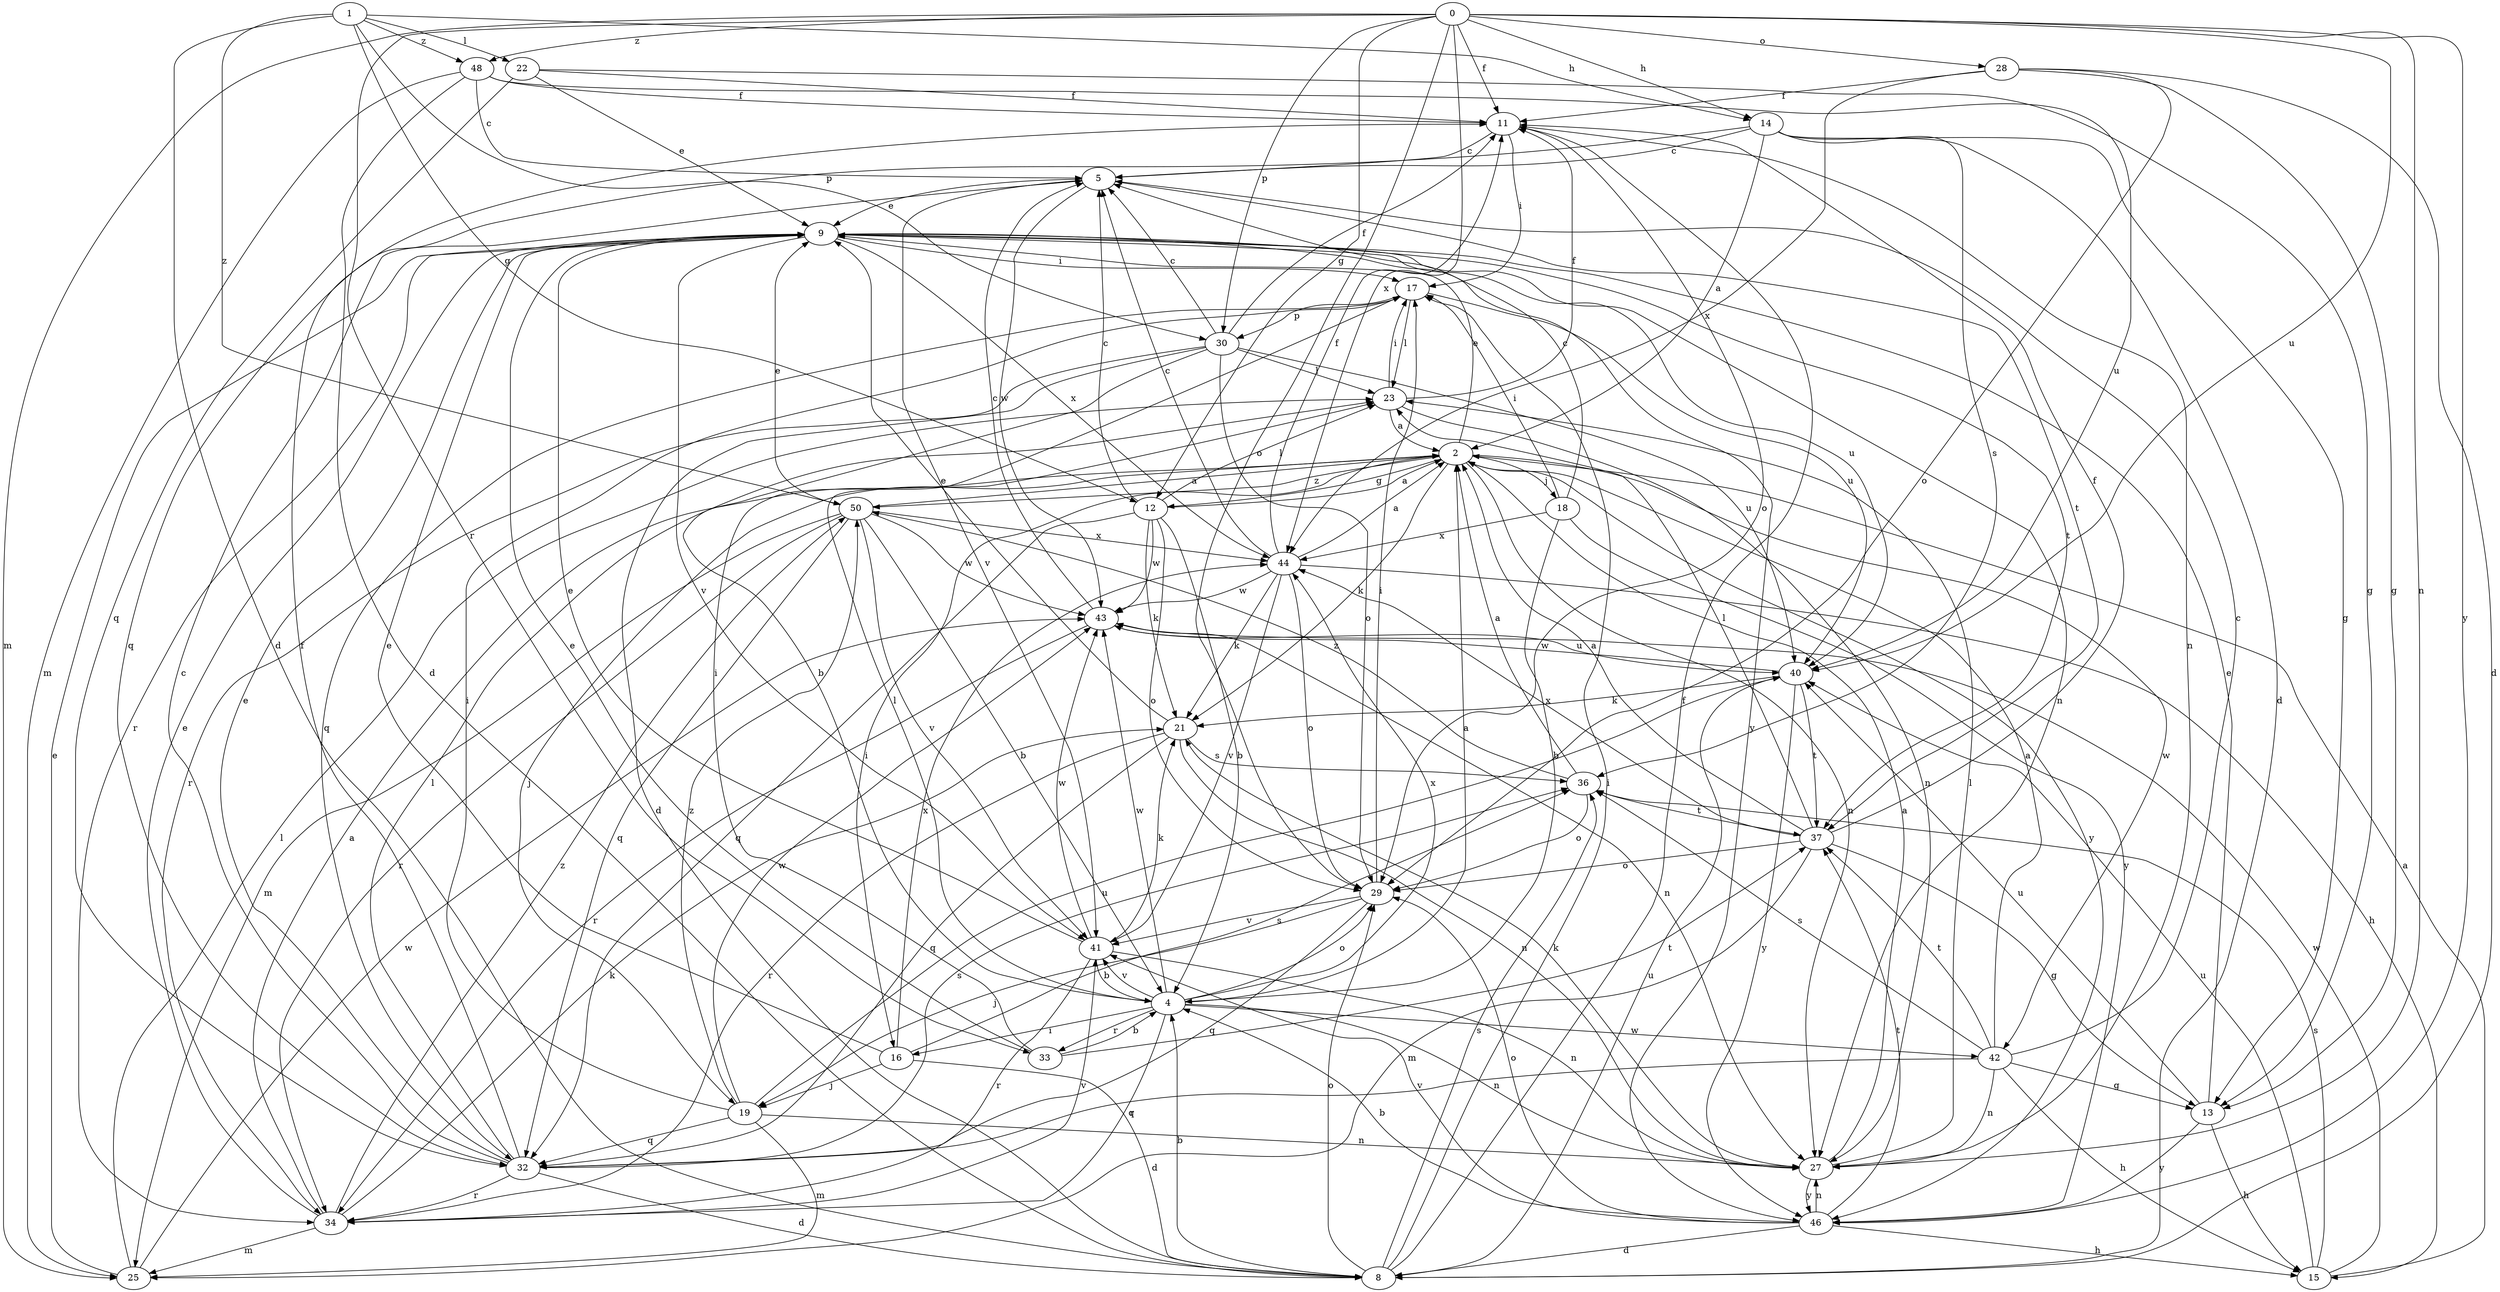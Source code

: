 strict digraph  {
0;
1;
2;
4;
5;
8;
9;
11;
12;
13;
14;
15;
16;
17;
18;
19;
21;
22;
23;
25;
27;
28;
29;
30;
32;
33;
34;
36;
37;
40;
41;
42;
43;
44;
46;
48;
50;
0 -> 11  [label=f];
0 -> 12  [label=g];
0 -> 14  [label=h];
0 -> 25  [label=m];
0 -> 27  [label=n];
0 -> 28  [label=o];
0 -> 29  [label=o];
0 -> 30  [label=p];
0 -> 33  [label=r];
0 -> 40  [label=u];
0 -> 44  [label=x];
0 -> 46  [label=y];
0 -> 48  [label=z];
1 -> 8  [label=d];
1 -> 12  [label=g];
1 -> 14  [label=h];
1 -> 22  [label=l];
1 -> 30  [label=p];
1 -> 48  [label=z];
1 -> 50  [label=z];
2 -> 9  [label=e];
2 -> 12  [label=g];
2 -> 16  [label=i];
2 -> 18  [label=j];
2 -> 19  [label=j];
2 -> 21  [label=k];
2 -> 27  [label=n];
2 -> 42  [label=w];
2 -> 46  [label=y];
2 -> 50  [label=z];
4 -> 2  [label=a];
4 -> 16  [label=i];
4 -> 23  [label=l];
4 -> 27  [label=n];
4 -> 29  [label=o];
4 -> 33  [label=r];
4 -> 34  [label=r];
4 -> 41  [label=v];
4 -> 42  [label=w];
4 -> 43  [label=w];
4 -> 44  [label=x];
5 -> 9  [label=e];
5 -> 37  [label=t];
5 -> 41  [label=v];
5 -> 43  [label=w];
8 -> 4  [label=b];
8 -> 11  [label=f];
8 -> 17  [label=i];
8 -> 29  [label=o];
8 -> 36  [label=s];
8 -> 40  [label=u];
9 -> 17  [label=i];
9 -> 27  [label=n];
9 -> 34  [label=r];
9 -> 37  [label=t];
9 -> 40  [label=u];
9 -> 41  [label=v];
9 -> 44  [label=x];
9 -> 46  [label=y];
11 -> 5  [label=c];
11 -> 17  [label=i];
11 -> 27  [label=n];
11 -> 29  [label=o];
12 -> 2  [label=a];
12 -> 4  [label=b];
12 -> 5  [label=c];
12 -> 21  [label=k];
12 -> 23  [label=l];
12 -> 29  [label=o];
12 -> 32  [label=q];
12 -> 43  [label=w];
13 -> 9  [label=e];
13 -> 15  [label=h];
13 -> 40  [label=u];
13 -> 46  [label=y];
14 -> 2  [label=a];
14 -> 5  [label=c];
14 -> 8  [label=d];
14 -> 13  [label=g];
14 -> 32  [label=q];
14 -> 36  [label=s];
15 -> 2  [label=a];
15 -> 36  [label=s];
15 -> 40  [label=u];
15 -> 43  [label=w];
16 -> 8  [label=d];
16 -> 9  [label=e];
16 -> 19  [label=j];
16 -> 36  [label=s];
16 -> 44  [label=x];
17 -> 23  [label=l];
17 -> 30  [label=p];
17 -> 32  [label=q];
17 -> 40  [label=u];
18 -> 4  [label=b];
18 -> 5  [label=c];
18 -> 17  [label=i];
18 -> 44  [label=x];
18 -> 46  [label=y];
19 -> 17  [label=i];
19 -> 25  [label=m];
19 -> 27  [label=n];
19 -> 32  [label=q];
19 -> 40  [label=u];
19 -> 43  [label=w];
19 -> 50  [label=z];
21 -> 9  [label=e];
21 -> 27  [label=n];
21 -> 32  [label=q];
21 -> 34  [label=r];
21 -> 36  [label=s];
22 -> 9  [label=e];
22 -> 11  [label=f];
22 -> 13  [label=g];
22 -> 32  [label=q];
23 -> 2  [label=a];
23 -> 11  [label=f];
23 -> 17  [label=i];
23 -> 27  [label=n];
25 -> 9  [label=e];
25 -> 23  [label=l];
25 -> 43  [label=w];
27 -> 2  [label=a];
27 -> 21  [label=k];
27 -> 23  [label=l];
27 -> 46  [label=y];
28 -> 8  [label=d];
28 -> 11  [label=f];
28 -> 13  [label=g];
28 -> 29  [label=o];
28 -> 44  [label=x];
29 -> 17  [label=i];
29 -> 19  [label=j];
29 -> 32  [label=q];
29 -> 41  [label=v];
30 -> 4  [label=b];
30 -> 5  [label=c];
30 -> 8  [label=d];
30 -> 11  [label=f];
30 -> 23  [label=l];
30 -> 29  [label=o];
30 -> 34  [label=r];
30 -> 40  [label=u];
32 -> 5  [label=c];
32 -> 8  [label=d];
32 -> 9  [label=e];
32 -> 11  [label=f];
32 -> 23  [label=l];
32 -> 34  [label=r];
32 -> 36  [label=s];
33 -> 4  [label=b];
33 -> 9  [label=e];
33 -> 17  [label=i];
33 -> 37  [label=t];
34 -> 2  [label=a];
34 -> 9  [label=e];
34 -> 21  [label=k];
34 -> 25  [label=m];
34 -> 41  [label=v];
34 -> 50  [label=z];
36 -> 2  [label=a];
36 -> 29  [label=o];
36 -> 37  [label=t];
36 -> 50  [label=z];
37 -> 2  [label=a];
37 -> 11  [label=f];
37 -> 13  [label=g];
37 -> 23  [label=l];
37 -> 25  [label=m];
37 -> 29  [label=o];
37 -> 44  [label=x];
40 -> 21  [label=k];
40 -> 37  [label=t];
40 -> 43  [label=w];
40 -> 46  [label=y];
41 -> 4  [label=b];
41 -> 9  [label=e];
41 -> 21  [label=k];
41 -> 27  [label=n];
41 -> 34  [label=r];
41 -> 43  [label=w];
42 -> 2  [label=a];
42 -> 5  [label=c];
42 -> 13  [label=g];
42 -> 15  [label=h];
42 -> 27  [label=n];
42 -> 32  [label=q];
42 -> 36  [label=s];
42 -> 37  [label=t];
43 -> 5  [label=c];
43 -> 27  [label=n];
43 -> 34  [label=r];
43 -> 40  [label=u];
44 -> 2  [label=a];
44 -> 5  [label=c];
44 -> 11  [label=f];
44 -> 15  [label=h];
44 -> 21  [label=k];
44 -> 29  [label=o];
44 -> 41  [label=v];
44 -> 43  [label=w];
46 -> 4  [label=b];
46 -> 8  [label=d];
46 -> 15  [label=h];
46 -> 27  [label=n];
46 -> 29  [label=o];
46 -> 37  [label=t];
46 -> 41  [label=v];
48 -> 5  [label=c];
48 -> 8  [label=d];
48 -> 11  [label=f];
48 -> 25  [label=m];
48 -> 40  [label=u];
50 -> 2  [label=a];
50 -> 4  [label=b];
50 -> 9  [label=e];
50 -> 25  [label=m];
50 -> 32  [label=q];
50 -> 34  [label=r];
50 -> 41  [label=v];
50 -> 43  [label=w];
50 -> 44  [label=x];
}
